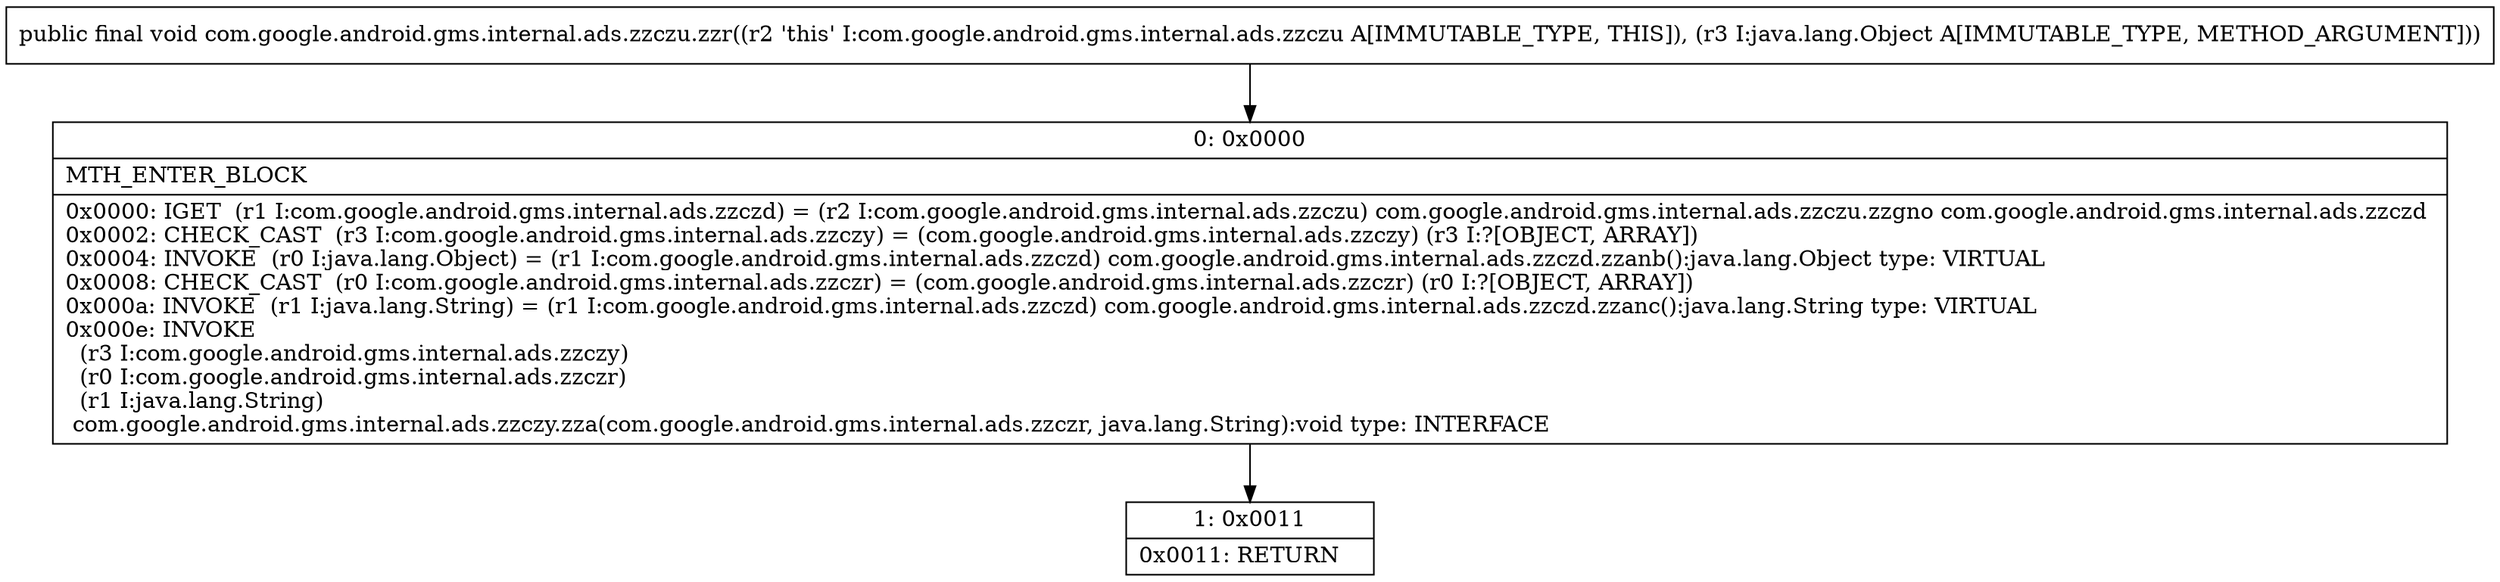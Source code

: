 digraph "CFG forcom.google.android.gms.internal.ads.zzczu.zzr(Ljava\/lang\/Object;)V" {
Node_0 [shape=record,label="{0\:\ 0x0000|MTH_ENTER_BLOCK\l|0x0000: IGET  (r1 I:com.google.android.gms.internal.ads.zzczd) = (r2 I:com.google.android.gms.internal.ads.zzczu) com.google.android.gms.internal.ads.zzczu.zzgno com.google.android.gms.internal.ads.zzczd \l0x0002: CHECK_CAST  (r3 I:com.google.android.gms.internal.ads.zzczy) = (com.google.android.gms.internal.ads.zzczy) (r3 I:?[OBJECT, ARRAY]) \l0x0004: INVOKE  (r0 I:java.lang.Object) = (r1 I:com.google.android.gms.internal.ads.zzczd) com.google.android.gms.internal.ads.zzczd.zzanb():java.lang.Object type: VIRTUAL \l0x0008: CHECK_CAST  (r0 I:com.google.android.gms.internal.ads.zzczr) = (com.google.android.gms.internal.ads.zzczr) (r0 I:?[OBJECT, ARRAY]) \l0x000a: INVOKE  (r1 I:java.lang.String) = (r1 I:com.google.android.gms.internal.ads.zzczd) com.google.android.gms.internal.ads.zzczd.zzanc():java.lang.String type: VIRTUAL \l0x000e: INVOKE  \l  (r3 I:com.google.android.gms.internal.ads.zzczy)\l  (r0 I:com.google.android.gms.internal.ads.zzczr)\l  (r1 I:java.lang.String)\l com.google.android.gms.internal.ads.zzczy.zza(com.google.android.gms.internal.ads.zzczr, java.lang.String):void type: INTERFACE \l}"];
Node_1 [shape=record,label="{1\:\ 0x0011|0x0011: RETURN   \l}"];
MethodNode[shape=record,label="{public final void com.google.android.gms.internal.ads.zzczu.zzr((r2 'this' I:com.google.android.gms.internal.ads.zzczu A[IMMUTABLE_TYPE, THIS]), (r3 I:java.lang.Object A[IMMUTABLE_TYPE, METHOD_ARGUMENT])) }"];
MethodNode -> Node_0;
Node_0 -> Node_1;
}


